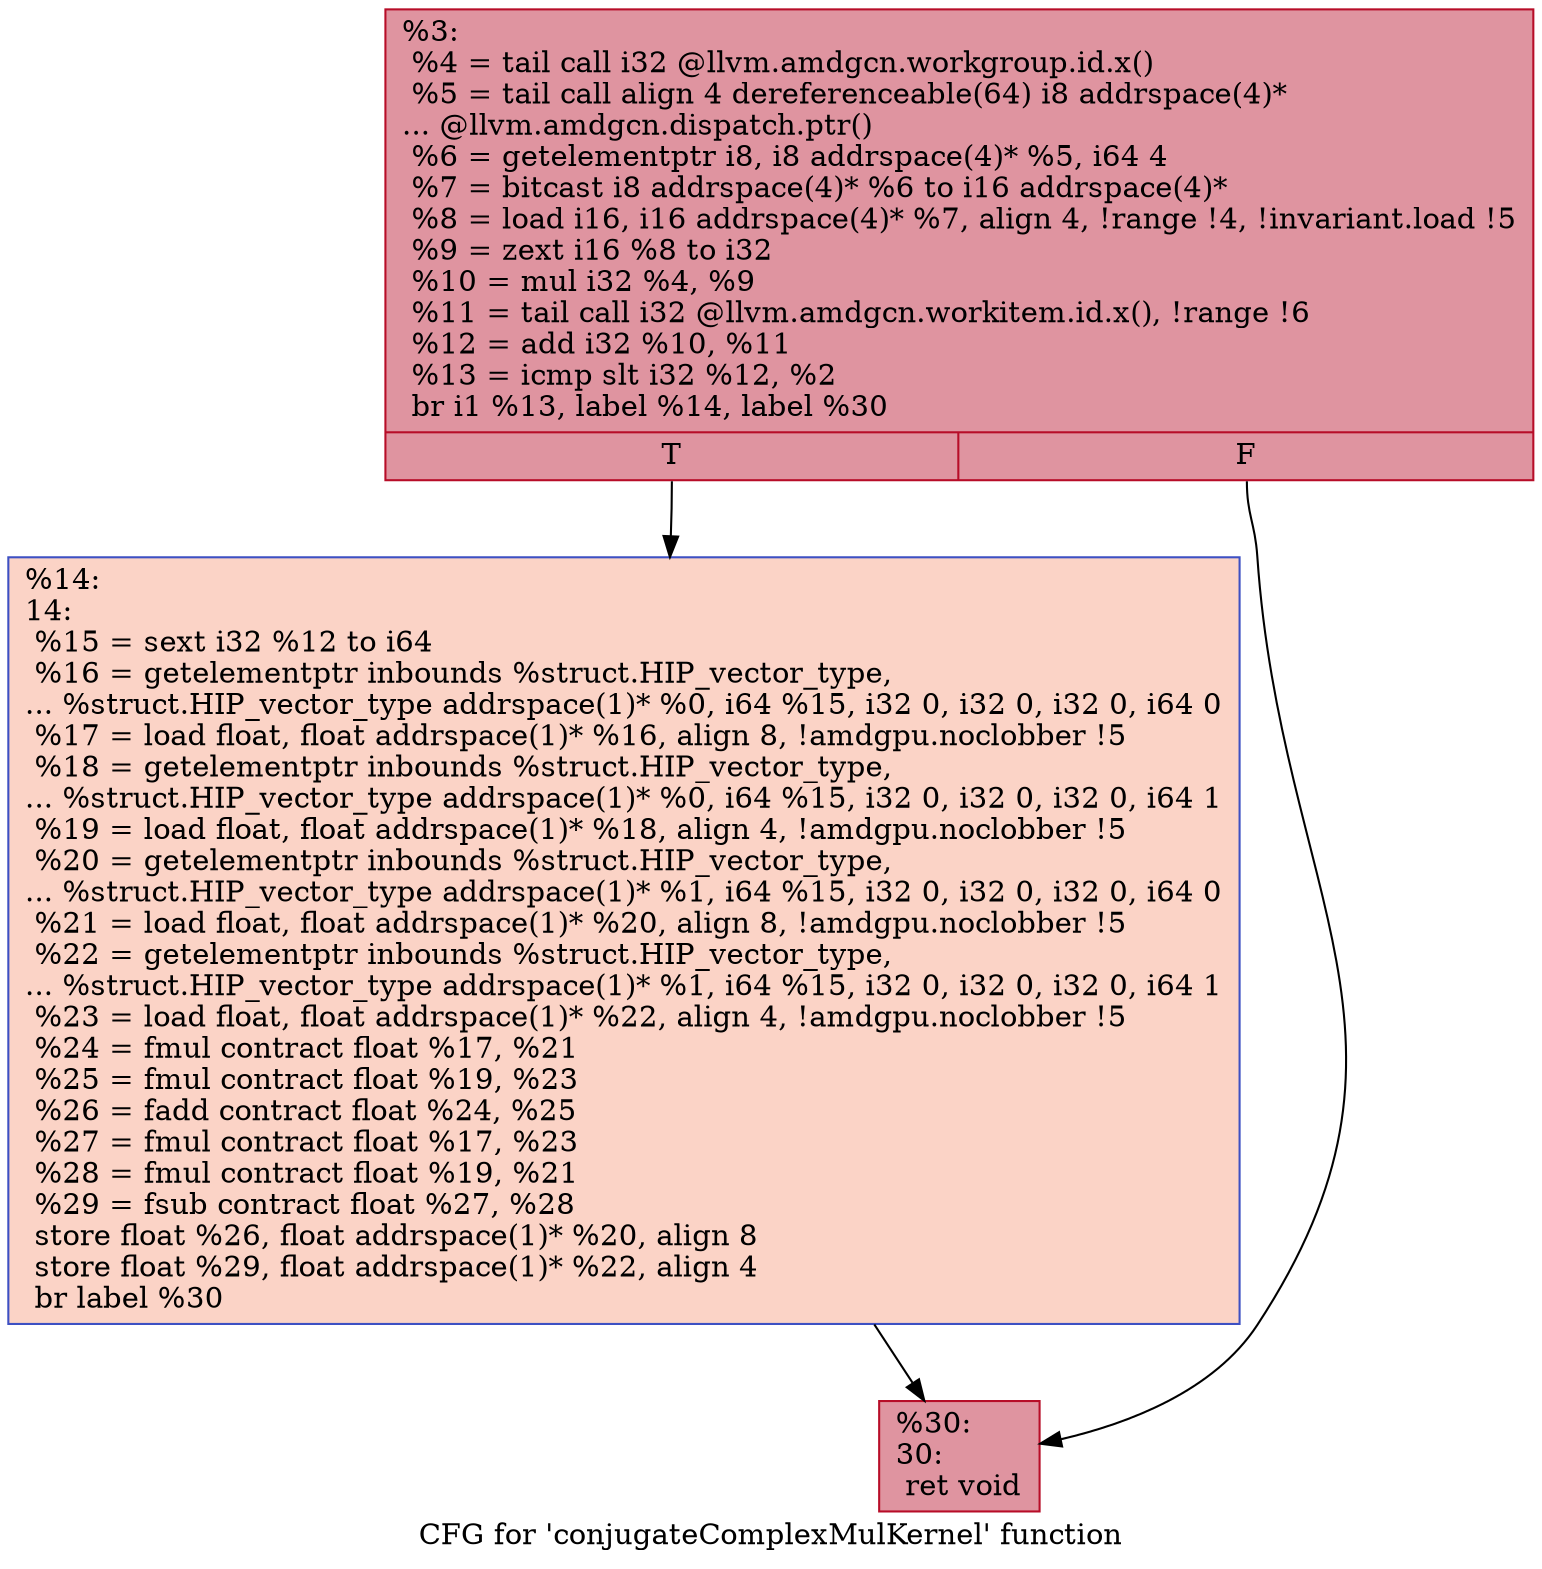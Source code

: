 digraph "CFG for 'conjugateComplexMulKernel' function" {
	label="CFG for 'conjugateComplexMulKernel' function";

	Node0x4f82d10 [shape=record,color="#b70d28ff", style=filled, fillcolor="#b70d2870",label="{%3:\l  %4 = tail call i32 @llvm.amdgcn.workgroup.id.x()\l  %5 = tail call align 4 dereferenceable(64) i8 addrspace(4)*\l... @llvm.amdgcn.dispatch.ptr()\l  %6 = getelementptr i8, i8 addrspace(4)* %5, i64 4\l  %7 = bitcast i8 addrspace(4)* %6 to i16 addrspace(4)*\l  %8 = load i16, i16 addrspace(4)* %7, align 4, !range !4, !invariant.load !5\l  %9 = zext i16 %8 to i32\l  %10 = mul i32 %4, %9\l  %11 = tail call i32 @llvm.amdgcn.workitem.id.x(), !range !6\l  %12 = add i32 %10, %11\l  %13 = icmp slt i32 %12, %2\l  br i1 %13, label %14, label %30\l|{<s0>T|<s1>F}}"];
	Node0x4f82d10:s0 -> Node0x4f84bb0;
	Node0x4f82d10:s1 -> Node0x4f84c40;
	Node0x4f84bb0 [shape=record,color="#3d50c3ff", style=filled, fillcolor="#f59c7d70",label="{%14:\l14:                                               \l  %15 = sext i32 %12 to i64\l  %16 = getelementptr inbounds %struct.HIP_vector_type,\l... %struct.HIP_vector_type addrspace(1)* %0, i64 %15, i32 0, i32 0, i32 0, i64 0\l  %17 = load float, float addrspace(1)* %16, align 8, !amdgpu.noclobber !5\l  %18 = getelementptr inbounds %struct.HIP_vector_type,\l... %struct.HIP_vector_type addrspace(1)* %0, i64 %15, i32 0, i32 0, i32 0, i64 1\l  %19 = load float, float addrspace(1)* %18, align 4, !amdgpu.noclobber !5\l  %20 = getelementptr inbounds %struct.HIP_vector_type,\l... %struct.HIP_vector_type addrspace(1)* %1, i64 %15, i32 0, i32 0, i32 0, i64 0\l  %21 = load float, float addrspace(1)* %20, align 8, !amdgpu.noclobber !5\l  %22 = getelementptr inbounds %struct.HIP_vector_type,\l... %struct.HIP_vector_type addrspace(1)* %1, i64 %15, i32 0, i32 0, i32 0, i64 1\l  %23 = load float, float addrspace(1)* %22, align 4, !amdgpu.noclobber !5\l  %24 = fmul contract float %17, %21\l  %25 = fmul contract float %19, %23\l  %26 = fadd contract float %24, %25\l  %27 = fmul contract float %17, %23\l  %28 = fmul contract float %19, %21\l  %29 = fsub contract float %27, %28\l  store float %26, float addrspace(1)* %20, align 8\l  store float %29, float addrspace(1)* %22, align 4\l  br label %30\l}"];
	Node0x4f84bb0 -> Node0x4f84c40;
	Node0x4f84c40 [shape=record,color="#b70d28ff", style=filled, fillcolor="#b70d2870",label="{%30:\l30:                                               \l  ret void\l}"];
}
